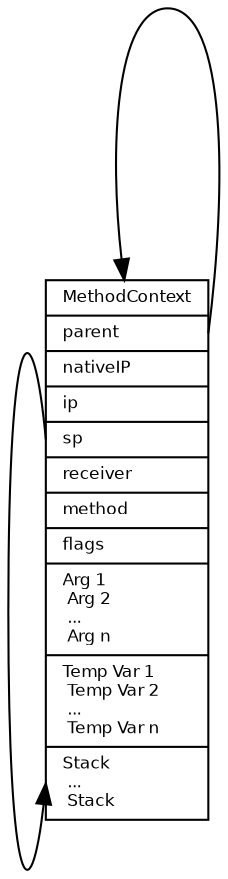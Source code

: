 digraph G {
	fontname = "Bitstream Vera Sans";
	fontsize = 8;

    node [
		 fontname = "Bitstream Vera Sans"
		 fontsize = 8
		 shape = "record"
   ];

   edge [
   		fontname = "Bitstream Vera Sans"
       	fontsize = 8
   ];

   MethodContext [
  		label = "{ <head> MethodContext | <parent> parent \l| nativeIP \l | ip \l| <sp> sp \l| receiver \l| method  \l|  flags \l | Arg 1 \l Arg 2 \l ... \l Arg n \l | Temp Var 1 \l Temp Var 2 \l ... \l Temp Var n \l | <stack> Stack \l  ... \l Stack \l }"
	];

	MethodContext:parent:e -> MethodContext:head;
	MethodContext:sp:w -> MethodContext:stack:w;
}